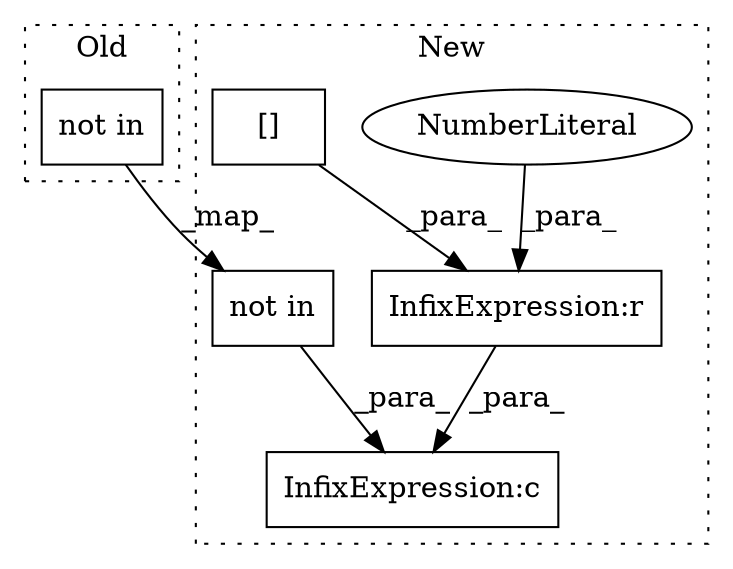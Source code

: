 digraph G {
subgraph cluster0 {
1 [label="not in" a="108" s="616" l="73" shape="box"];
label = "Old";
style="dotted";
}
subgraph cluster1 {
2 [label="not in" a="108" s="681" l="73" shape="box"];
3 [label="InfixExpression:c" a="27" s="670" l="4" shape="box"];
4 [label="InfixExpression:r" a="27" s="663" l="4" shape="box"];
5 [label="NumberLiteral" a="34" s="667" l="1" shape="ellipse"];
6 [label="[]" a="2" s="641,662" l="20,1" shape="box"];
label = "New";
style="dotted";
}
1 -> 2 [label="_map_"];
2 -> 3 [label="_para_"];
4 -> 3 [label="_para_"];
5 -> 4 [label="_para_"];
6 -> 4 [label="_para_"];
}